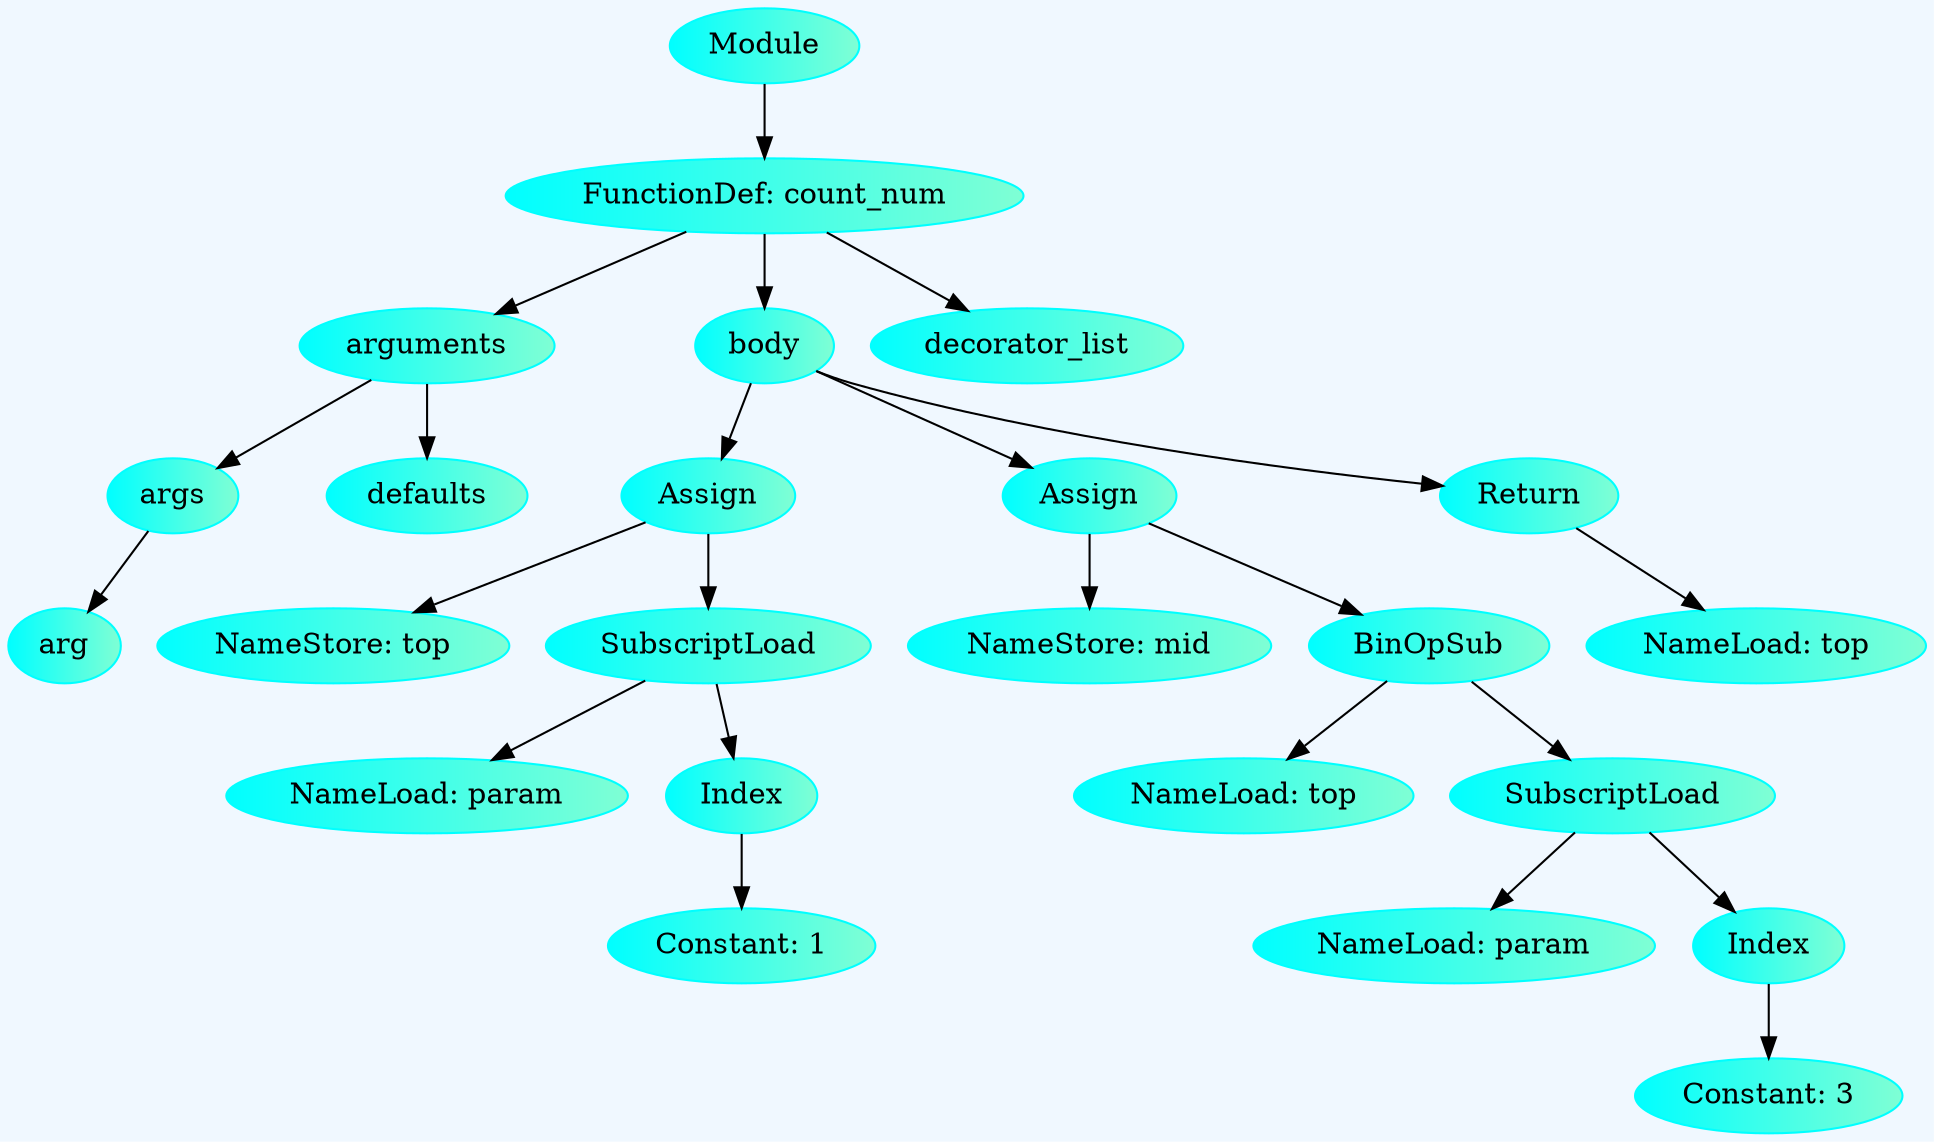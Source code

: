 digraph "Abstract Syntax Tree" {
	node [color="cyan:aquamarine" "font color"=black style=filled]
	bgcolor=aliceblue
	0 [label=Module]
	1 [label="FunctionDef: count_num"]
	2 [label=arguments]
	3 [label=args]
	4 [label=arg]
	5 [label=defaults]
	6 [label=body]
	7 [label=Assign]
	8 [label="NameStore: top"]
	9 [label=SubscriptLoad]
	10 [label="NameLoad: param"]
	11 [label=Index]
	12 [label="Constant: 1"]
	13 [label=Assign]
	14 [label="NameStore: mid"]
	15 [label=BinOpSub]
	16 [label="NameLoad: top"]
	17 [label=SubscriptLoad]
	18 [label="NameLoad: param"]
	19 [label=Index]
	20 [label="Constant: 3"]
	21 [label=Return]
	22 [label="NameLoad: top"]
	23 [label=decorator_list]
	0 -> 1
	1 -> 2
	1 -> 6
	1 -> 23
	2 -> 3
	2 -> 5
	3 -> 4
	6 -> 7
	6 -> 13
	6 -> 21
	7 -> 8
	7 -> 9
	9 -> 10
	9 -> 11
	11 -> 12
	13 -> 14
	13 -> 15
	15 -> 16
	15 -> 17
	17 -> 18
	17 -> 19
	19 -> 20
	21 -> 22
}
